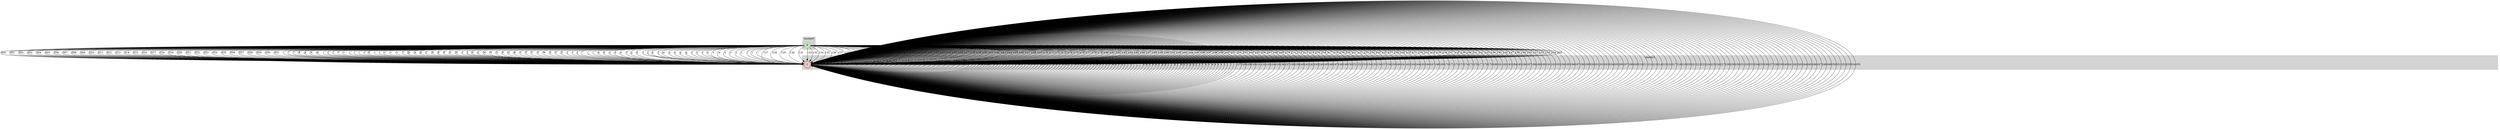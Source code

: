digraph G {
subgraph cluster_0 {
style=filled;
color=lightgrey;
0[shape=circle color=green]
label=cluster0;
}
subgraph cluster_1 {
style=filled;
color=lightgrey;
1[shape=doublecircle color=red]
label=cluster1;
}
0->1[label= "000" ]
0->1[label= "001" ]
0->1[label= "002" ]
0->1[label= "003" ]
0->1[label= "004" ]
0->1[label= "005" ]
0->1[label= "006" ]
0->1[label= "007" ]
0->1[label= "008" ]
0->1[label= "009" ]
0->1[label= "010" ]
0->1[label= "011" ]
0->1[label= "012" ]
0->1[label= "013" ]
0->1[label= "014" ]
0->1[label= "015" ]
0->1[label= "016" ]
0->1[label= "017" ]
0->1[label= "018" ]
0->1[label= "019" ]
0->1[label= "020" ]
0->1[label= "021" ]
0->1[label= "022" ]
0->1[label= "023" ]
0->1[label= "024" ]
0->1[label= "025" ]
0->1[label= "026" ]
0->1[label= "027" ]
0->1[label= "028" ]
0->1[label= "029" ]
0->1[label= "030" ]
0->1[label= "031" ]
0->1[label= " " ]
0->1[label= "!" ]
0->1[label= "\"" ]
0->1[label= "#" ]
0->1[label= "$" ]
0->1[label= "%" ]
0->1[label= "&" ]
0->1[label= "'" ]
0->1[label= "(" ]
0->1[label= ")" ]
0->1[label= "*" ]
0->1[label= "+" ]
0->1[label= "," ]
0->1[label= "-" ]
0->1[label= "." ]
0->1[label= "/" ]
0->1[label= "0" ]
0->1[label= ":" ]
0->1[label= ";" ]
0->1[label= "<" ]
0->1[label= "=" ]
0->1[label= ">" ]
0->1[label= "?" ]
0->1[label= "@" ]
0->1[label= "A" ]
0->1[label= "B" ]
0->1[label= "C" ]
0->1[label= "D" ]
0->1[label= "E" ]
0->1[label= "F" ]
0->1[label= "G" ]
0->1[label= "H" ]
0->1[label= "I" ]
0->1[label= "J" ]
0->1[label= "K" ]
0->1[label= "L" ]
0->1[label= "M" ]
0->1[label= "N" ]
0->1[label= "O" ]
0->1[label= "P" ]
0->1[label= "Q" ]
0->1[label= "R" ]
0->1[label= "S" ]
0->1[label= "T" ]
0->1[label= "U" ]
0->1[label= "V" ]
0->1[label= "W" ]
0->1[label= "X" ]
0->1[label= "Y" ]
0->1[label= "Z" ]
0->1[label= "[" ]
0->1[label= "\\" ]
0->1[label= "]" ]
0->1[label= "^" ]
0->1[label= "_" ]
0->1[label= "`" ]
0->1[label= "a" ]
0->1[label= "b" ]
0->1[label= "c" ]
0->1[label= "d" ]
0->1[label= "e" ]
0->1[label= "f" ]
0->1[label= "g" ]
0->1[label= "h" ]
0->1[label= "i" ]
0->1[label= "j" ]
0->1[label= "k" ]
0->1[label= "l" ]
0->1[label= "m" ]
0->1[label= "n" ]
0->1[label= "o" ]
0->1[label= "p" ]
0->1[label= "q" ]
0->1[label= "r" ]
0->1[label= "s" ]
0->1[label= "t" ]
0->1[label= "u" ]
0->1[label= "v" ]
0->1[label= "w" ]
0->1[label= "x" ]
0->1[label= "y" ]
0->1[label= "z" ]
0->1[label= "{" ]
0->1[label= "|" ]
0->1[label= "}" ]
0->1[label= "~" ]
0->1[label= "127" ]
0->1[label= "128" ]
0->1[label= "129" ]
0->1[label= "130" ]
0->1[label= "131" ]
0->1[label= "132" ]
0->1[label= "133" ]
0->1[label= "134" ]
0->1[label= "135" ]
0->1[label= "136" ]
0->1[label= "137" ]
0->1[label= "138" ]
0->1[label= "139" ]
0->1[label= "140" ]
0->1[label= "141" ]
0->1[label= "142" ]
0->1[label= "143" ]
0->1[label= "144" ]
0->1[label= "145" ]
0->1[label= "146" ]
0->1[label= "147" ]
0->1[label= "148" ]
0->1[label= "149" ]
0->1[label= "150" ]
0->1[label= "151" ]
0->1[label= "152" ]
0->1[label= "153" ]
0->1[label= "154" ]
0->1[label= "155" ]
0->1[label= "156" ]
0->1[label= "157" ]
0->1[label= "158" ]
0->1[label= "159" ]
0->1[label= "160" ]
0->1[label= "161" ]
0->1[label= "162" ]
0->1[label= "163" ]
0->1[label= "164" ]
0->1[label= "165" ]
0->1[label= "166" ]
0->1[label= "167" ]
0->1[label= "168" ]
0->1[label= "169" ]
0->1[label= "170" ]
0->1[label= "171" ]
0->1[label= "172" ]
0->1[label= "173" ]
0->1[label= "174" ]
0->1[label= "175" ]
0->1[label= "176" ]
0->1[label= "177" ]
0->1[label= "178" ]
0->1[label= "179" ]
0->1[label= "180" ]
0->1[label= "181" ]
0->1[label= "182" ]
0->1[label= "183" ]
0->1[label= "184" ]
0->1[label= "185" ]
0->1[label= "186" ]
0->1[label= "187" ]
0->1[label= "188" ]
0->1[label= "189" ]
0->1[label= "190" ]
0->1[label= "191" ]
0->1[label= "192" ]
0->1[label= "193" ]
0->1[label= "194" ]
0->1[label= "195" ]
0->1[label= "196" ]
0->1[label= "197" ]
0->1[label= "198" ]
0->1[label= "199" ]
0->1[label= "200" ]
0->1[label= "201" ]
0->1[label= "202" ]
0->1[label= "203" ]
0->1[label= "204" ]
0->1[label= "205" ]
0->1[label= "206" ]
0->1[label= "207" ]
0->1[label= "208" ]
0->1[label= "209" ]
0->1[label= "210" ]
0->1[label= "211" ]
0->1[label= "212" ]
0->1[label= "213" ]
0->1[label= "214" ]
0->1[label= "215" ]
0->1[label= "216" ]
0->1[label= "217" ]
0->1[label= "218" ]
0->1[label= "219" ]
0->1[label= "220" ]
0->1[label= "221" ]
0->1[label= "222" ]
0->1[label= "223" ]
0->1[label= "224" ]
0->1[label= "225" ]
0->1[label= "226" ]
0->1[label= "227" ]
0->1[label= "228" ]
0->1[label= "229" ]
0->1[label= "230" ]
0->1[label= "231" ]
0->1[label= "232" ]
0->1[label= "233" ]
0->1[label= "234" ]
0->1[label= "235" ]
0->1[label= "236" ]
0->1[label= "237" ]
0->1[label= "238" ]
0->1[label= "239" ]
0->1[label= "240" ]
0->1[label= "241" ]
0->1[label= "242" ]
0->1[label= "243" ]
0->1[label= "244" ]
0->1[label= "245" ]
0->1[label= "246" ]
0->1[label= "247" ]
0->1[label= "248" ]
0->1[label= "249" ]
0->1[label= "250" ]
0->1[label= "251" ]
0->1[label= "252" ]
0->1[label= "253" ]
0->1[label= "254" ]
0->1[label= "255" ]
1->1[label= "000" ]
1->1[label= "001" ]
1->1[label= "002" ]
1->1[label= "003" ]
1->1[label= "004" ]
1->1[label= "005" ]
1->1[label= "006" ]
1->1[label= "007" ]
1->1[label= "008" ]
1->1[label= "009" ]
1->1[label= "010" ]
1->1[label= "011" ]
1->1[label= "012" ]
1->1[label= "013" ]
1->1[label= "014" ]
1->1[label= "015" ]
1->1[label= "016" ]
1->1[label= "017" ]
1->1[label= "018" ]
1->1[label= "019" ]
1->1[label= "020" ]
1->1[label= "021" ]
1->1[label= "022" ]
1->1[label= "023" ]
1->1[label= "024" ]
1->1[label= "025" ]
1->1[label= "026" ]
1->1[label= "027" ]
1->1[label= "028" ]
1->1[label= "029" ]
1->1[label= "030" ]
1->1[label= "031" ]
1->1[label= " " ]
1->1[label= "!" ]
1->1[label= "\"" ]
1->1[label= "#" ]
1->1[label= "$" ]
1->1[label= "%" ]
1->1[label= "&" ]
1->1[label= "'" ]
1->1[label= "(" ]
1->1[label= ")" ]
1->1[label= "*" ]
1->1[label= "+" ]
1->1[label= "," ]
1->1[label= "-" ]
1->1[label= "." ]
1->1[label= "/" ]
1->1[label= "0" ]
1->1[label= ":" ]
1->1[label= ";" ]
1->1[label= "<" ]
1->1[label= "=" ]
1->1[label= ">" ]
1->1[label= "?" ]
1->1[label= "@" ]
1->1[label= "A" ]
1->1[label= "B" ]
1->1[label= "C" ]
1->1[label= "D" ]
1->1[label= "E" ]
1->1[label= "F" ]
1->1[label= "G" ]
1->1[label= "H" ]
1->1[label= "I" ]
1->1[label= "J" ]
1->1[label= "K" ]
1->1[label= "L" ]
1->1[label= "M" ]
1->1[label= "N" ]
1->1[label= "O" ]
1->1[label= "P" ]
1->1[label= "Q" ]
1->1[label= "R" ]
1->1[label= "S" ]
1->1[label= "T" ]
1->1[label= "U" ]
1->1[label= "V" ]
1->1[label= "W" ]
1->1[label= "X" ]
1->1[label= "Y" ]
1->1[label= "Z" ]
1->1[label= "[" ]
1->1[label= "\\" ]
1->1[label= "]" ]
1->1[label= "^" ]
1->1[label= "_" ]
1->1[label= "`" ]
1->1[label= "a" ]
1->1[label= "b" ]
1->1[label= "c" ]
1->1[label= "d" ]
1->1[label= "e" ]
1->1[label= "f" ]
1->1[label= "g" ]
1->1[label= "h" ]
1->1[label= "i" ]
1->1[label= "j" ]
1->1[label= "k" ]
1->1[label= "l" ]
1->1[label= "m" ]
1->1[label= "n" ]
1->1[label= "o" ]
1->1[label= "p" ]
1->1[label= "q" ]
1->1[label= "r" ]
1->1[label= "s" ]
1->1[label= "t" ]
1->1[label= "u" ]
1->1[label= "v" ]
1->1[label= "w" ]
1->1[label= "x" ]
1->1[label= "y" ]
1->1[label= "z" ]
1->1[label= "{" ]
1->1[label= "|" ]
1->1[label= "}" ]
1->1[label= "~" ]
1->1[label= "127" ]
1->1[label= "128" ]
1->1[label= "129" ]
1->1[label= "130" ]
1->1[label= "131" ]
1->1[label= "132" ]
1->1[label= "133" ]
1->1[label= "134" ]
1->1[label= "135" ]
1->1[label= "136" ]
1->1[label= "137" ]
1->1[label= "138" ]
1->1[label= "139" ]
1->1[label= "140" ]
1->1[label= "141" ]
1->1[label= "142" ]
1->1[label= "143" ]
1->1[label= "144" ]
1->1[label= "145" ]
1->1[label= "146" ]
1->1[label= "147" ]
1->1[label= "148" ]
1->1[label= "149" ]
1->1[label= "150" ]
1->1[label= "151" ]
1->1[label= "152" ]
1->1[label= "153" ]
1->1[label= "154" ]
1->1[label= "155" ]
1->1[label= "156" ]
1->1[label= "157" ]
1->1[label= "158" ]
1->1[label= "159" ]
1->1[label= "160" ]
1->1[label= "161" ]
1->1[label= "162" ]
1->1[label= "163" ]
1->1[label= "164" ]
1->1[label= "165" ]
1->1[label= "166" ]
1->1[label= "167" ]
1->1[label= "168" ]
1->1[label= "169" ]
1->1[label= "170" ]
1->1[label= "171" ]
1->1[label= "172" ]
1->1[label= "173" ]
1->1[label= "174" ]
1->1[label= "175" ]
1->1[label= "176" ]
1->1[label= "177" ]
1->1[label= "178" ]
1->1[label= "179" ]
1->1[label= "180" ]
1->1[label= "181" ]
1->1[label= "182" ]
1->1[label= "183" ]
1->1[label= "184" ]
1->1[label= "185" ]
1->1[label= "186" ]
1->1[label= "187" ]
1->1[label= "188" ]
1->1[label= "189" ]
1->1[label= "190" ]
1->1[label= "191" ]
1->1[label= "192" ]
1->1[label= "193" ]
1->1[label= "194" ]
1->1[label= "195" ]
1->1[label= "196" ]
1->1[label= "197" ]
1->1[label= "198" ]
1->1[label= "199" ]
1->1[label= "200" ]
1->1[label= "201" ]
1->1[label= "202" ]
1->1[label= "203" ]
1->1[label= "204" ]
1->1[label= "205" ]
1->1[label= "206" ]
1->1[label= "207" ]
1->1[label= "208" ]
1->1[label= "209" ]
1->1[label= "210" ]
1->1[label= "211" ]
1->1[label= "212" ]
1->1[label= "213" ]
1->1[label= "214" ]
1->1[label= "215" ]
1->1[label= "216" ]
1->1[label= "217" ]
1->1[label= "218" ]
1->1[label= "219" ]
1->1[label= "220" ]
1->1[label= "221" ]
1->1[label= "222" ]
1->1[label= "223" ]
1->1[label= "224" ]
1->1[label= "225" ]
1->1[label= "226" ]
1->1[label= "227" ]
1->1[label= "228" ]
1->1[label= "229" ]
1->1[label= "230" ]
1->1[label= "231" ]
1->1[label= "232" ]
1->1[label= "233" ]
1->1[label= "234" ]
1->1[label= "235" ]
1->1[label= "236" ]
1->1[label= "237" ]
1->1[label= "238" ]
1->1[label= "239" ]
1->1[label= "240" ]
1->1[label= "241" ]
1->1[label= "242" ]
1->1[label= "243" ]
1->1[label= "244" ]
1->1[label= "245" ]
1->1[label= "246" ]
1->1[label= "247" ]
1->1[label= "248" ]
1->1[label= "249" ]
1->1[label= "250" ]
1->1[label= "251" ]
1->1[label= "252" ]
1->1[label= "253" ]
1->1[label= "254" ]
1->1[label= "255" ]
}
